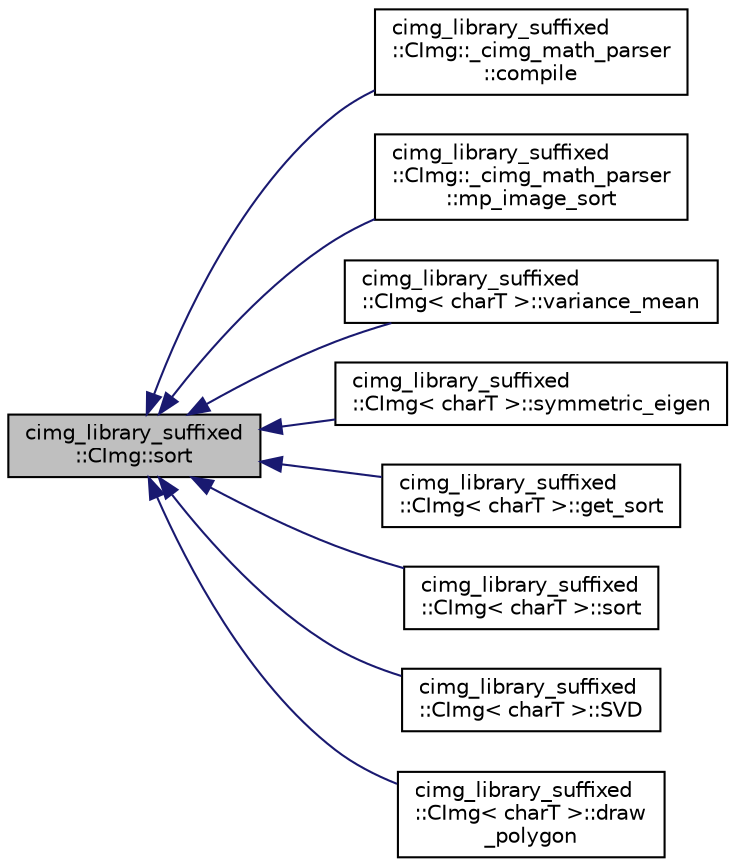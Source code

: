 digraph "cimg_library_suffixed::CImg::sort"
{
  edge [fontname="Helvetica",fontsize="10",labelfontname="Helvetica",labelfontsize="10"];
  node [fontname="Helvetica",fontsize="10",shape=record];
  rankdir="LR";
  Node3232 [label="cimg_library_suffixed\l::CImg::sort",height=0.2,width=0.4,color="black", fillcolor="grey75", style="filled", fontcolor="black"];
  Node3232 -> Node3233 [dir="back",color="midnightblue",fontsize="10",style="solid",fontname="Helvetica"];
  Node3233 [label="cimg_library_suffixed\l::CImg::_cimg_math_parser\l::compile",height=0.2,width=0.4,color="black", fillcolor="white", style="filled",URL="$structcimg__library__suffixed_1_1_c_img_1_1__cimg__math__parser.html#a318c44c5d1f4f0114355f37ace87a4ae"];
  Node3232 -> Node3234 [dir="back",color="midnightblue",fontsize="10",style="solid",fontname="Helvetica"];
  Node3234 [label="cimg_library_suffixed\l::CImg::_cimg_math_parser\l::mp_image_sort",height=0.2,width=0.4,color="black", fillcolor="white", style="filled",URL="$structcimg__library__suffixed_1_1_c_img_1_1__cimg__math__parser.html#a3dc8e03302dcf232f3f72dfd6f0feb96"];
  Node3232 -> Node3235 [dir="back",color="midnightblue",fontsize="10",style="solid",fontname="Helvetica"];
  Node3235 [label="cimg_library_suffixed\l::CImg\< charT \>::variance_mean",height=0.2,width=0.4,color="black", fillcolor="white", style="filled",URL="$structcimg__library__suffixed_1_1_c_img.html#aae8fb87bbd9424e931c491a2f37676d4",tooltip="Return the variance as well as the average of the pixel values. "];
  Node3232 -> Node3236 [dir="back",color="midnightblue",fontsize="10",style="solid",fontname="Helvetica"];
  Node3236 [label="cimg_library_suffixed\l::CImg\< charT \>::symmetric_eigen",height=0.2,width=0.4,color="black", fillcolor="white", style="filled",URL="$structcimg__library__suffixed_1_1_c_img.html#a53284105886c5eb684b26e7dba5ede66",tooltip="Compute eigenvalues and eigenvectors of the instance image, viewed as a symmetric matrix..."];
  Node3232 -> Node3237 [dir="back",color="midnightblue",fontsize="10",style="solid",fontname="Helvetica"];
  Node3237 [label="cimg_library_suffixed\l::CImg\< charT \>::get_sort",height=0.2,width=0.4,color="black", fillcolor="white", style="filled",URL="$structcimg__library__suffixed_1_1_c_img.html#a38c173e824721b1541e93d4cec9a1692",tooltip="Sort pixel values and get sorting permutations . "];
  Node3232 -> Node3238 [dir="back",color="midnightblue",fontsize="10",style="solid",fontname="Helvetica"];
  Node3238 [label="cimg_library_suffixed\l::CImg\< charT \>::sort",height=0.2,width=0.4,color="black", fillcolor="white", style="filled",URL="$structcimg__library__suffixed_1_1_c_img.html#aa5a7f39985713471c4289a68040242a6",tooltip="Sort pixel values. "];
  Node3232 -> Node3239 [dir="back",color="midnightblue",fontsize="10",style="solid",fontname="Helvetica"];
  Node3239 [label="cimg_library_suffixed\l::CImg\< charT \>::SVD",height=0.2,width=0.4,color="black", fillcolor="white", style="filled",URL="$structcimg__library__suffixed_1_1_c_img.html#a33c8a817208b7aa571350457969e9dbe",tooltip="Compute the SVD of the instance image, viewed as a general matrix. "];
  Node3232 -> Node3240 [dir="back",color="midnightblue",fontsize="10",style="solid",fontname="Helvetica"];
  Node3240 [label="cimg_library_suffixed\l::CImg\< charT \>::draw\l_polygon",height=0.2,width=0.4,color="black", fillcolor="white", style="filled",URL="$structcimg__library__suffixed_1_1_c_img.html#aba5835eafcb8746755d164f3f9d20b81",tooltip="Draw a filled 2d polygon. "];
}
